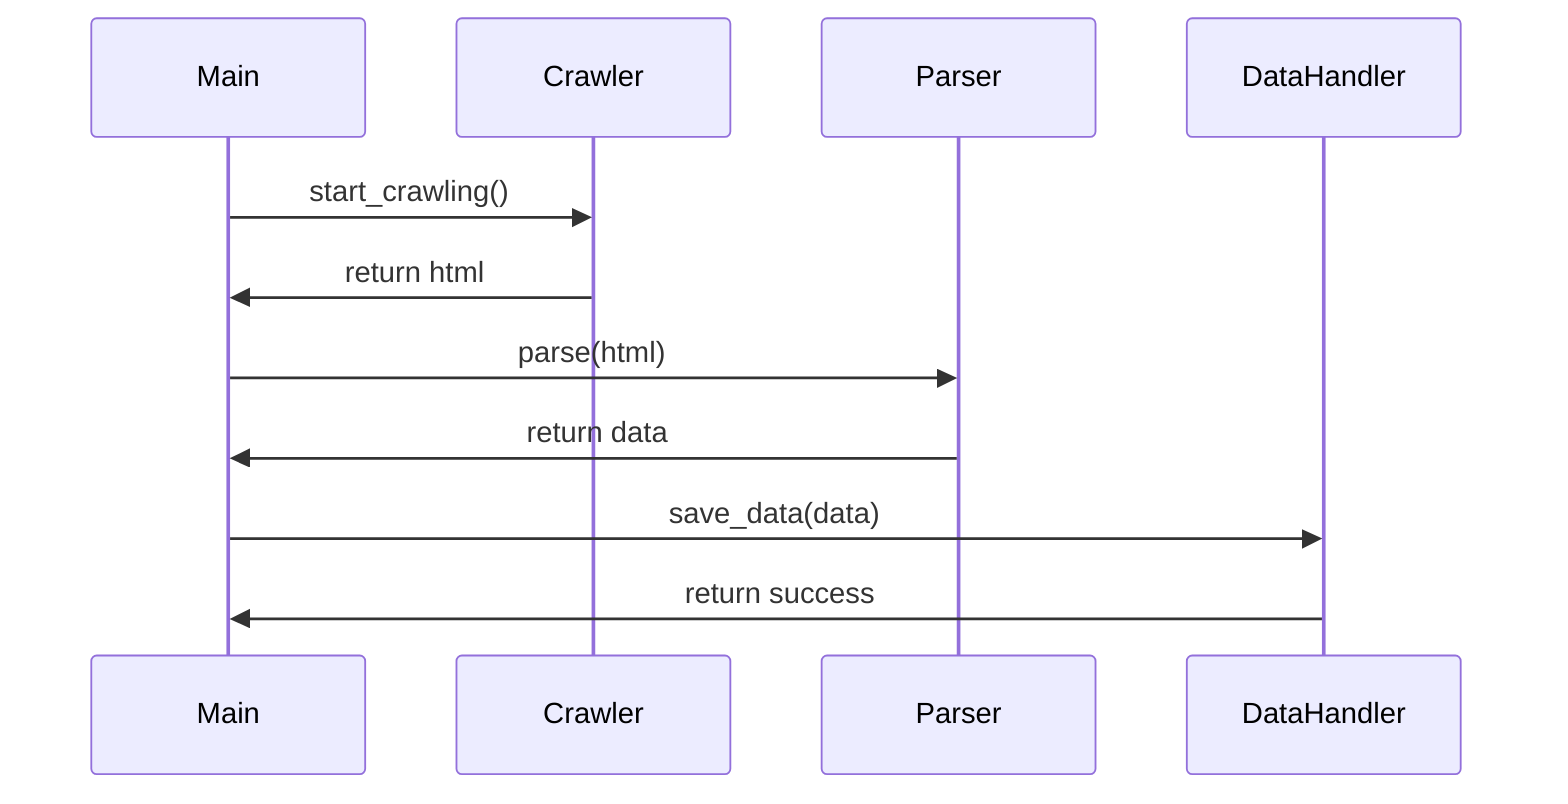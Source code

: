 sequenceDiagram
    participant M as Main
    participant C as Crawler
    participant P as Parser
    participant D as DataHandler
    M->>C: start_crawling()
    C->>M: return html
    M->>P: parse(html)
    P->>M: return data
    M->>D: save_data(data)
    D->>M: return success